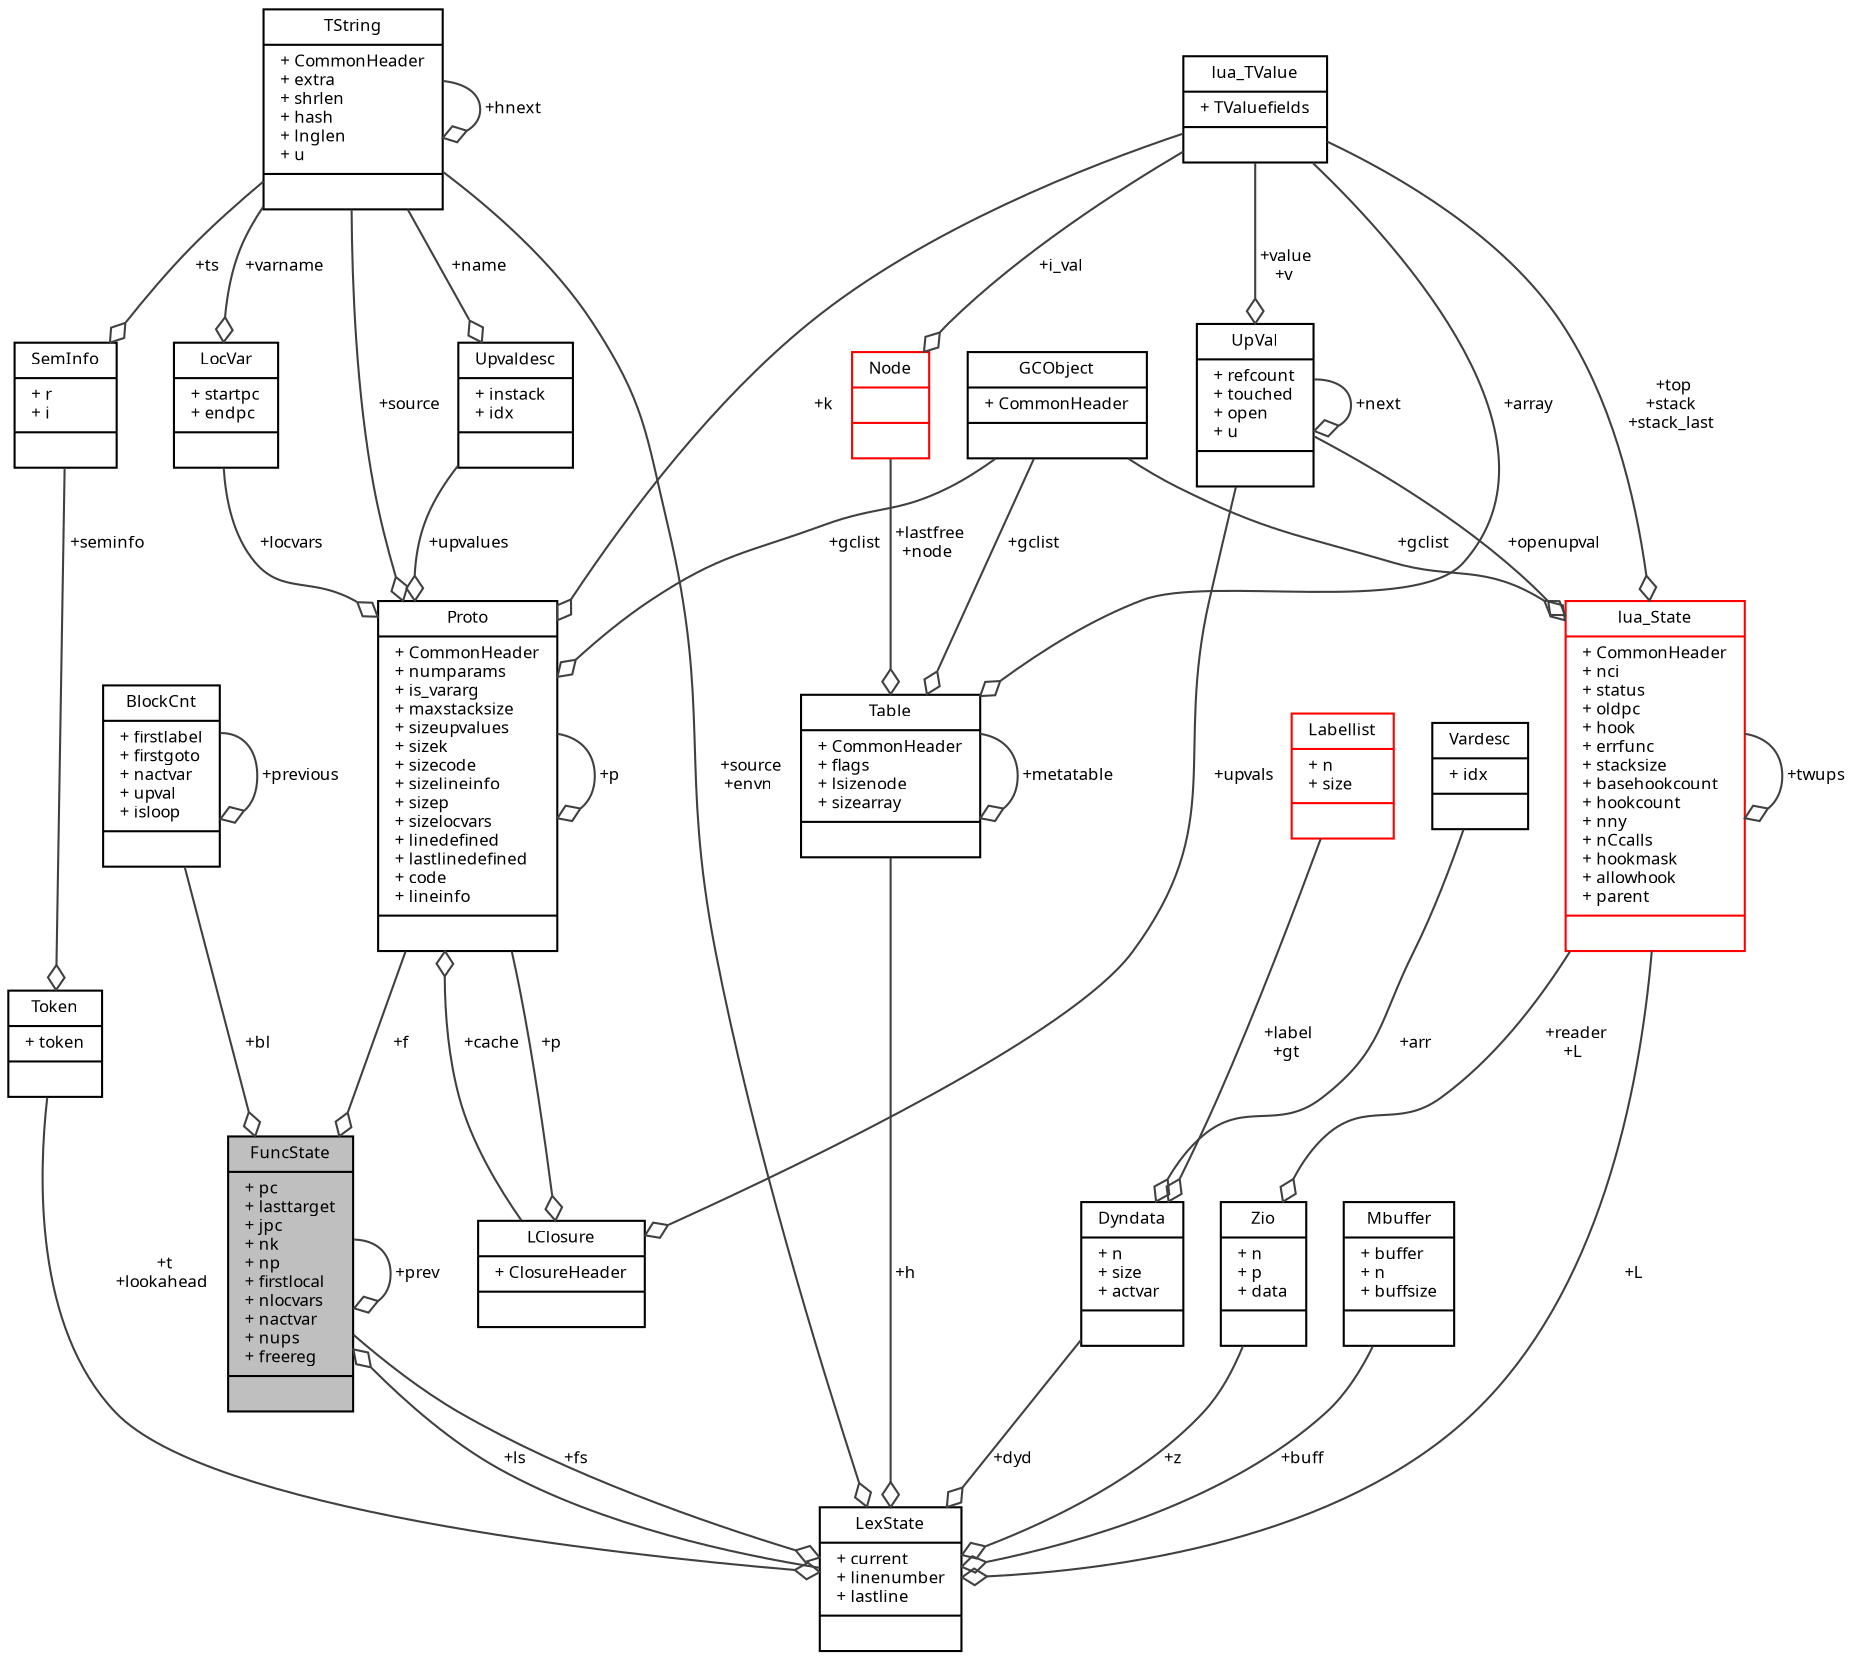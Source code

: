 digraph "FuncState"
{
  edge [fontname="Sans",fontsize="8",labelfontname="Sans",labelfontsize="8"];
  node [fontname="Sans",fontsize="8",shape=record];
  Node1 [label="{FuncState\n|+ pc\l+ lasttarget\l+ jpc\l+ nk\l+ np\l+ firstlocal\l+ nlocvars\l+ nactvar\l+ nups\l+ freereg\l|}",height=0.2,width=0.4,color="black", fillcolor="grey75", style="filled", fontcolor="black"];
  Node2 -> Node1 [color="grey25",fontsize="8",style="solid",label=" +f" ,arrowhead="odiamond",fontname="Sans"];
  Node2 [label="{Proto\n|+ CommonHeader\l+ numparams\l+ is_vararg\l+ maxstacksize\l+ sizeupvalues\l+ sizek\l+ sizecode\l+ sizelineinfo\l+ sizep\l+ sizelocvars\l+ linedefined\l+ lastlinedefined\l+ code\l+ lineinfo\l|}",height=0.2,width=0.4,color="black", fillcolor="white", style="filled",URL="$struct_proto.html"];
  Node3 -> Node2 [color="grey25",fontsize="8",style="solid",label=" +k" ,arrowhead="odiamond",fontname="Sans"];
  Node3 [label="{lua_TValue\n|+ TValuefields\l|}",height=0.2,width=0.4,color="black", fillcolor="white", style="filled",URL="$structlua___t_value.html"];
  Node2 -> Node2 [color="grey25",fontsize="8",style="solid",label=" +p" ,arrowhead="odiamond",fontname="Sans"];
  Node4 -> Node2 [color="grey25",fontsize="8",style="solid",label=" +locvars" ,arrowhead="odiamond",fontname="Sans"];
  Node4 [label="{LocVar\n|+ startpc\l+ endpc\l|}",height=0.2,width=0.4,color="black", fillcolor="white", style="filled",URL="$struct_loc_var.html"];
  Node5 -> Node4 [color="grey25",fontsize="8",style="solid",label=" +varname" ,arrowhead="odiamond",fontname="Sans"];
  Node5 [label="{TString\n|+ CommonHeader\l+ extra\l+ shrlen\l+ hash\l+ lnglen\l+ u\l|}",height=0.2,width=0.4,color="black", fillcolor="white", style="filled",URL="$struct_t_string.html"];
  Node5 -> Node5 [color="grey25",fontsize="8",style="solid",label=" +hnext" ,arrowhead="odiamond",fontname="Sans"];
  Node5 -> Node2 [color="grey25",fontsize="8",style="solid",label=" +source" ,arrowhead="odiamond",fontname="Sans"];
  Node6 -> Node2 [color="grey25",fontsize="8",style="solid",label=" +cache" ,arrowhead="odiamond",fontname="Sans"];
  Node6 [label="{LClosure\n|+ ClosureHeader\l|}",height=0.2,width=0.4,color="black", fillcolor="white", style="filled",URL="$struct_l_closure.html"];
  Node7 -> Node6 [color="grey25",fontsize="8",style="solid",label=" +upvals" ,arrowhead="odiamond",fontname="Sans"];
  Node7 [label="{UpVal\n|+ refcount\l+ touched\l+ open\l+ u\l|}",height=0.2,width=0.4,color="black", fillcolor="white", style="filled",URL="$struct_up_val.html"];
  Node7 -> Node7 [color="grey25",fontsize="8",style="solid",label=" +next" ,arrowhead="odiamond",fontname="Sans"];
  Node3 -> Node7 [color="grey25",fontsize="8",style="solid",label=" +value\n+v" ,arrowhead="odiamond",fontname="Sans"];
  Node2 -> Node6 [color="grey25",fontsize="8",style="solid",label=" +p" ,arrowhead="odiamond",fontname="Sans"];
  Node8 -> Node2 [color="grey25",fontsize="8",style="solid",label=" +gclist" ,arrowhead="odiamond",fontname="Sans"];
  Node8 [label="{GCObject\n|+ CommonHeader\l|}",height=0.2,width=0.4,color="black", fillcolor="white", style="filled",URL="$struct_g_c_object.html"];
  Node9 -> Node2 [color="grey25",fontsize="8",style="solid",label=" +upvalues" ,arrowhead="odiamond",fontname="Sans"];
  Node9 [label="{Upvaldesc\n|+ instack\l+ idx\l|}",height=0.2,width=0.4,color="black", fillcolor="white", style="filled",URL="$struct_upvaldesc.html"];
  Node5 -> Node9 [color="grey25",fontsize="8",style="solid",label=" +name" ,arrowhead="odiamond",fontname="Sans"];
  Node10 -> Node1 [color="grey25",fontsize="8",style="solid",label=" +ls" ,arrowhead="odiamond",fontname="Sans"];
  Node10 [label="{LexState\n|+ current\l+ linenumber\l+ lastline\l|}",height=0.2,width=0.4,color="black", fillcolor="white", style="filled",URL="$struct_lex_state.html"];
  Node11 -> Node10 [color="grey25",fontsize="8",style="solid",label=" +dyd" ,arrowhead="odiamond",fontname="Sans"];
  Node11 [label="{Dyndata\n|+ n\l+ size\l+ actvar\l|}",height=0.2,width=0.4,color="black", fillcolor="white", style="filled",URL="$struct_dyndata.html"];
  Node12 -> Node11 [color="grey25",fontsize="8",style="solid",label=" +label\n+gt" ,arrowhead="odiamond",fontname="Sans"];
  Node12 [label="{Labellist\n|+ n\l+ size\l|}",height=0.2,width=0.4,color="red", fillcolor="white", style="filled",URL="$struct_labellist.html"];
  Node13 -> Node11 [color="grey25",fontsize="8",style="solid",label=" +arr" ,arrowhead="odiamond",fontname="Sans"];
  Node13 [label="{Vardesc\n|+ idx\l|}",height=0.2,width=0.4,color="black", fillcolor="white", style="filled",URL="$struct_vardesc.html"];
  Node14 -> Node10 [color="grey25",fontsize="8",style="solid",label=" +t\n+lookahead" ,arrowhead="odiamond",fontname="Sans"];
  Node14 [label="{Token\n|+ token\l|}",height=0.2,width=0.4,color="black", fillcolor="white", style="filled",URL="$struct_token.html"];
  Node15 -> Node14 [color="grey25",fontsize="8",style="solid",label=" +seminfo" ,arrowhead="odiamond",fontname="Sans"];
  Node15 [label="{SemInfo\n|+ r\l+ i\l|}",height=0.2,width=0.4,color="black", fillcolor="white", style="filled",URL="$union_sem_info.html"];
  Node5 -> Node15 [color="grey25",fontsize="8",style="solid",label=" +ts" ,arrowhead="odiamond",fontname="Sans"];
  Node5 -> Node10 [color="grey25",fontsize="8",style="solid",label=" +source\n+envn" ,arrowhead="odiamond",fontname="Sans"];
  Node16 -> Node10 [color="grey25",fontsize="8",style="solid",label=" +h" ,arrowhead="odiamond",fontname="Sans"];
  Node16 [label="{Table\n|+ CommonHeader\l+ flags\l+ lsizenode\l+ sizearray\l|}",height=0.2,width=0.4,color="black", fillcolor="white", style="filled",URL="$struct_table.html"];
  Node17 -> Node16 [color="grey25",fontsize="8",style="solid",label=" +lastfree\n+node" ,arrowhead="odiamond",fontname="Sans"];
  Node17 [label="{Node\n||}",height=0.2,width=0.4,color="red", fillcolor="white", style="filled",URL="$struct_node.html"];
  Node3 -> Node17 [color="grey25",fontsize="8",style="solid",label=" +i_val" ,arrowhead="odiamond",fontname="Sans"];
  Node3 -> Node16 [color="grey25",fontsize="8",style="solid",label=" +array" ,arrowhead="odiamond",fontname="Sans"];
  Node16 -> Node16 [color="grey25",fontsize="8",style="solid",label=" +metatable" ,arrowhead="odiamond",fontname="Sans"];
  Node8 -> Node16 [color="grey25",fontsize="8",style="solid",label=" +gclist" ,arrowhead="odiamond",fontname="Sans"];
  Node18 -> Node10 [color="grey25",fontsize="8",style="solid",label=" +z" ,arrowhead="odiamond",fontname="Sans"];
  Node18 [label="{Zio\n|+ n\l+ p\l+ data\l|}",height=0.2,width=0.4,color="black", fillcolor="white", style="filled",URL="$struct_zio.html"];
  Node19 -> Node18 [color="grey25",fontsize="8",style="solid",label=" +reader\n+L" ,arrowhead="odiamond",fontname="Sans"];
  Node19 [label="{lua_State\n|+ CommonHeader\l+ nci\l+ status\l+ oldpc\l+ hook\l+ errfunc\l+ stacksize\l+ basehookcount\l+ hookcount\l+ nny\l+ nCcalls\l+ hookmask\l+ allowhook\l+ parent\l|}",height=0.2,width=0.4,color="red", fillcolor="white", style="filled",URL="$structlua___state.html"];
  Node7 -> Node19 [color="grey25",fontsize="8",style="solid",label=" +openupval" ,arrowhead="odiamond",fontname="Sans"];
  Node3 -> Node19 [color="grey25",fontsize="8",style="solid",label=" +top\n+stack\n+stack_last" ,arrowhead="odiamond",fontname="Sans"];
  Node8 -> Node19 [color="grey25",fontsize="8",style="solid",label=" +gclist" ,arrowhead="odiamond",fontname="Sans"];
  Node19 -> Node19 [color="grey25",fontsize="8",style="solid",label=" +twups" ,arrowhead="odiamond",fontname="Sans"];
  Node1 -> Node10 [color="grey25",fontsize="8",style="solid",label=" +fs" ,arrowhead="odiamond",fontname="Sans"];
  Node20 -> Node10 [color="grey25",fontsize="8",style="solid",label=" +buff" ,arrowhead="odiamond",fontname="Sans"];
  Node20 [label="{Mbuffer\n|+ buffer\l+ n\l+ buffsize\l|}",height=0.2,width=0.4,color="black", fillcolor="white", style="filled",URL="$struct_mbuffer.html"];
  Node19 -> Node10 [color="grey25",fontsize="8",style="solid",label=" +L" ,arrowhead="odiamond",fontname="Sans"];
  Node1 -> Node1 [color="grey25",fontsize="8",style="solid",label=" +prev" ,arrowhead="odiamond",fontname="Sans"];
  Node21 -> Node1 [color="grey25",fontsize="8",style="solid",label=" +bl" ,arrowhead="odiamond",fontname="Sans"];
  Node21 [label="{BlockCnt\n|+ firstlabel\l+ firstgoto\l+ nactvar\l+ upval\l+ isloop\l|}",height=0.2,width=0.4,color="black", fillcolor="white", style="filled",URL="$struct_block_cnt.html"];
  Node21 -> Node21 [color="grey25",fontsize="8",style="solid",label=" +previous" ,arrowhead="odiamond",fontname="Sans"];
}
